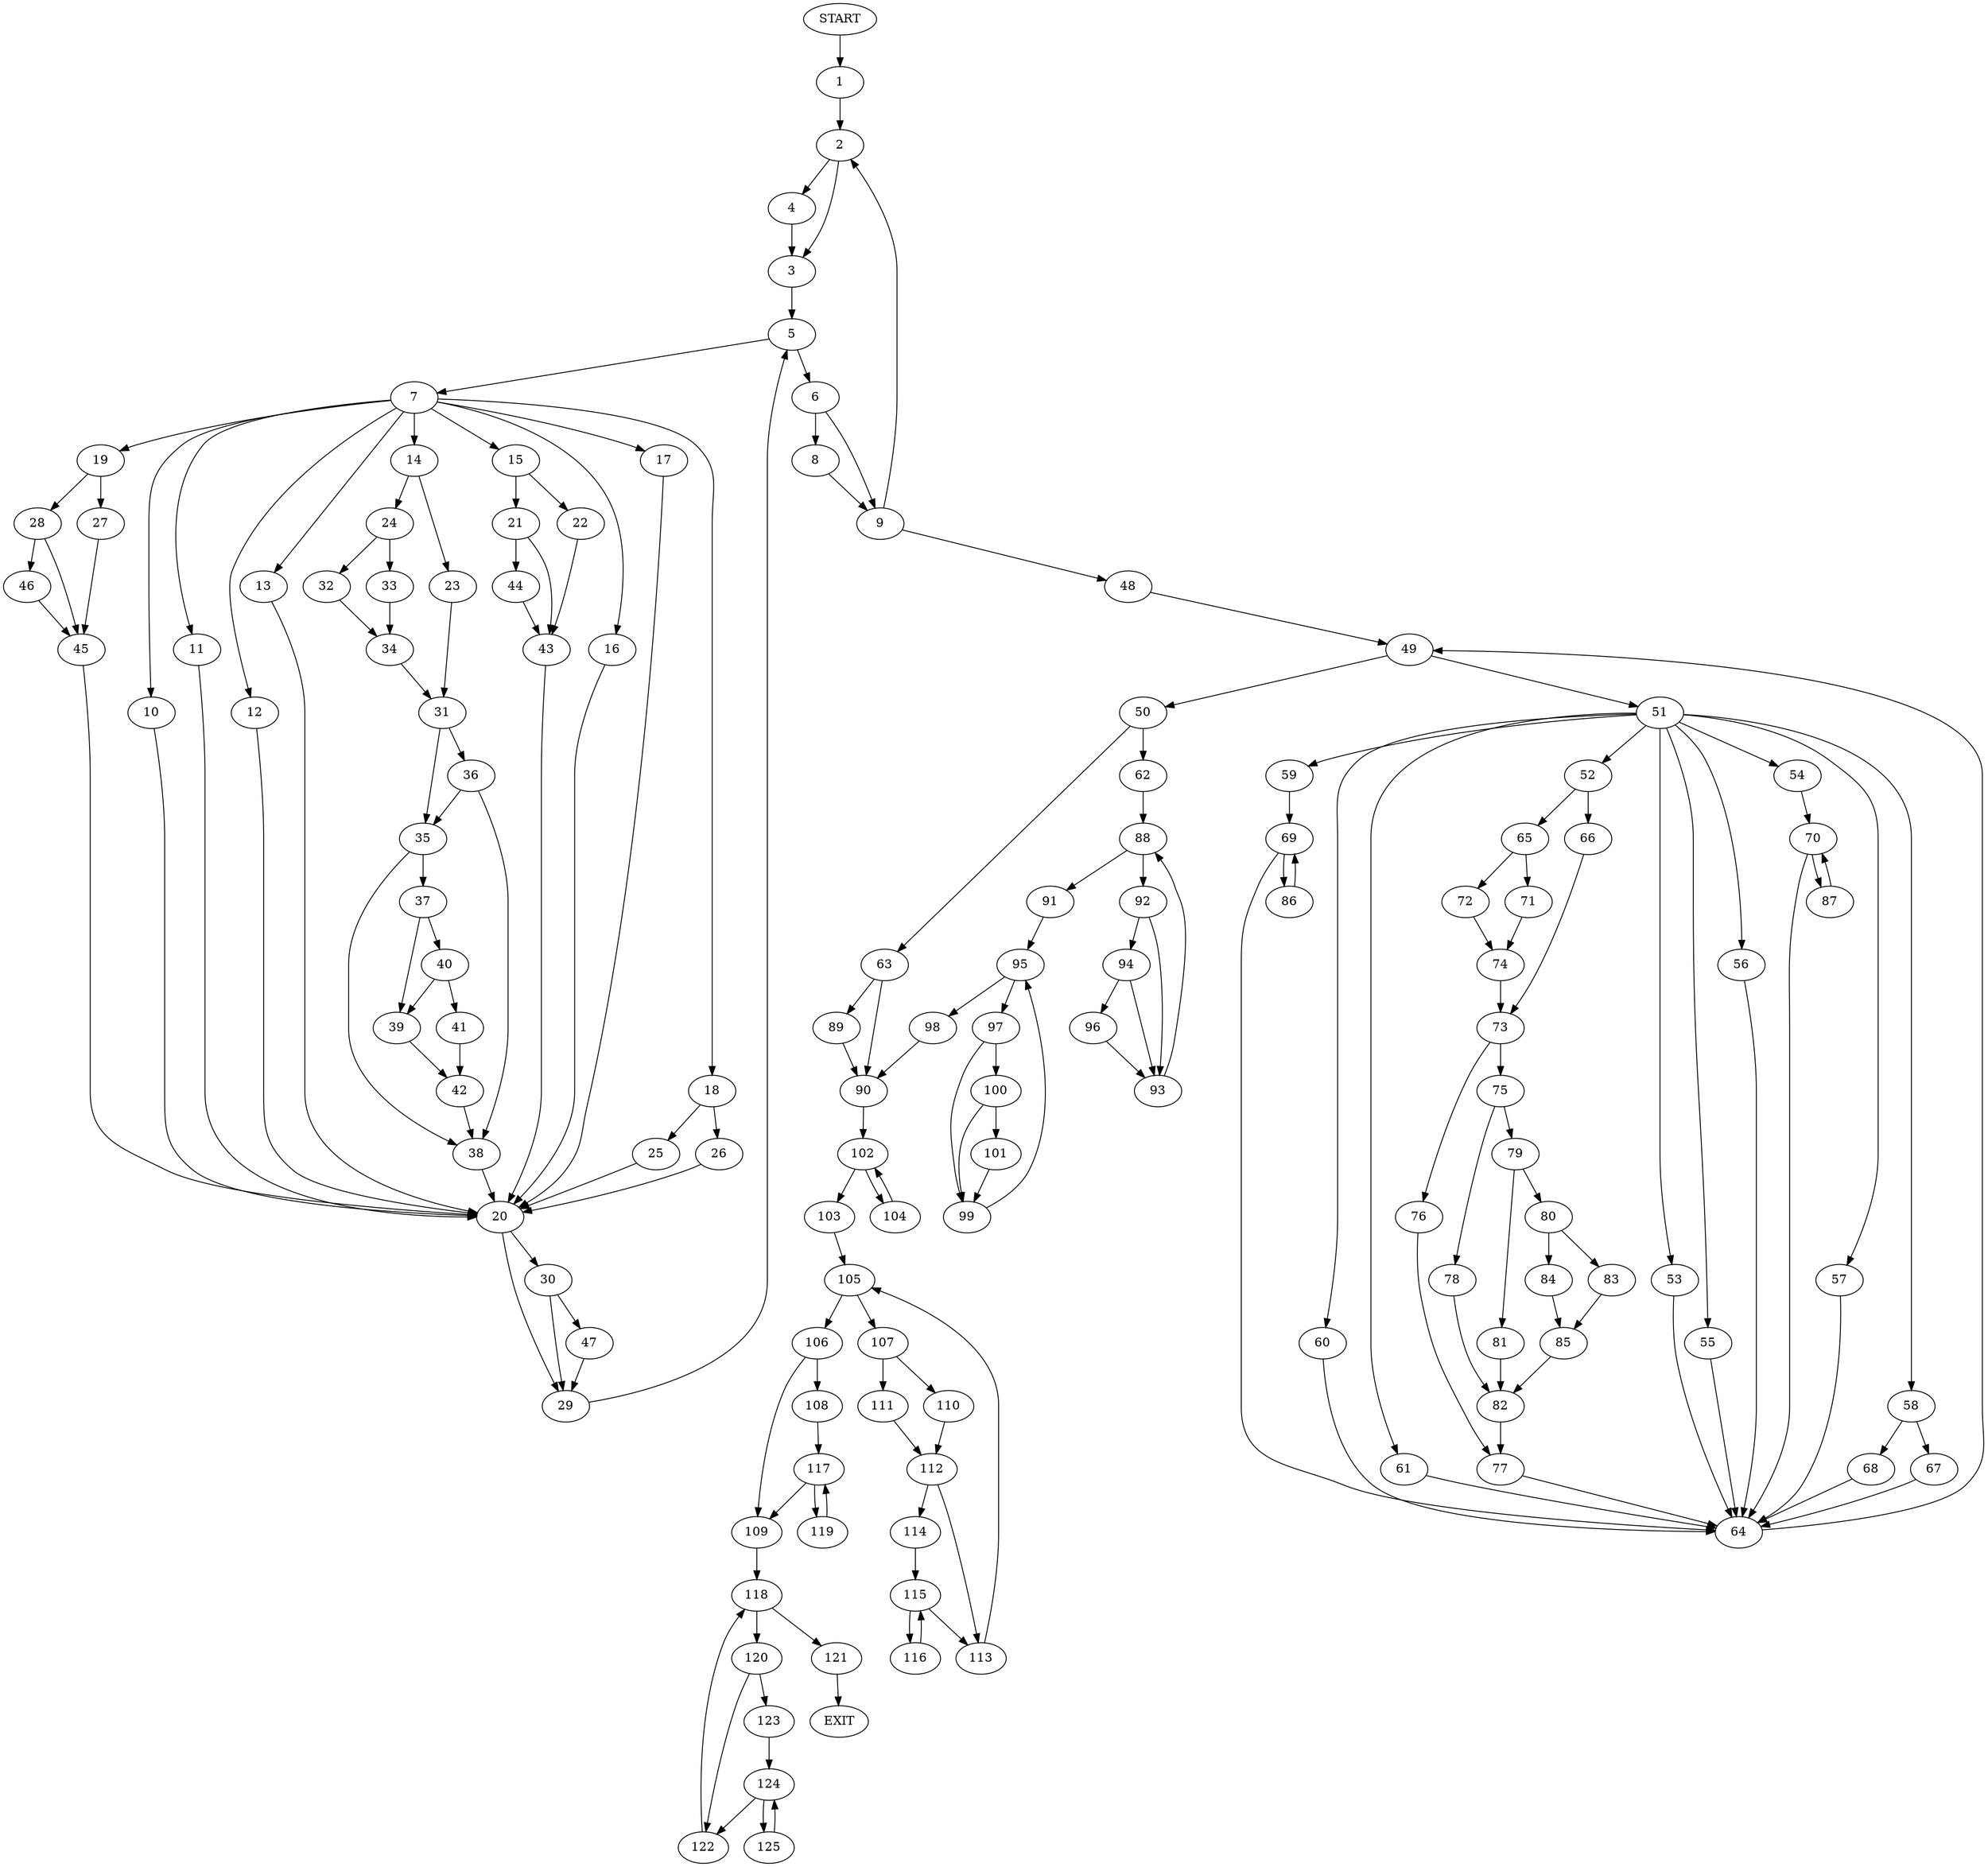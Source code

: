 digraph {
0 [label="START"]
126 [label="EXIT"]
0 -> 1
1 -> 2
2 -> 3
2 -> 4
4 -> 3
3 -> 5
5 -> 6
5 -> 7
6 -> 8
6 -> 9
7 -> 10
7 -> 11
7 -> 12
7 -> 13
7 -> 14
7 -> 15
7 -> 16
7 -> 17
7 -> 18
7 -> 19
10 -> 20
13 -> 20
17 -> 20
12 -> 20
16 -> 20
15 -> 21
15 -> 22
14 -> 23
14 -> 24
18 -> 25
18 -> 26
19 -> 27
19 -> 28
11 -> 20
20 -> 29
20 -> 30
23 -> 31
24 -> 32
24 -> 33
32 -> 34
33 -> 34
34 -> 31
31 -> 35
31 -> 36
35 -> 37
35 -> 38
36 -> 35
36 -> 38
38 -> 20
37 -> 39
37 -> 40
40 -> 41
40 -> 39
39 -> 42
41 -> 42
42 -> 38
22 -> 43
21 -> 44
21 -> 43
43 -> 20
44 -> 43
27 -> 45
28 -> 45
28 -> 46
45 -> 20
46 -> 45
25 -> 20
26 -> 20
29 -> 5
30 -> 29
30 -> 47
47 -> 29
8 -> 9
9 -> 2
9 -> 48
48 -> 49
49 -> 50
49 -> 51
51 -> 52
51 -> 53
51 -> 54
51 -> 55
51 -> 56
51 -> 57
51 -> 58
51 -> 59
51 -> 60
51 -> 61
50 -> 62
50 -> 63
61 -> 64
57 -> 64
52 -> 65
52 -> 66
55 -> 64
58 -> 67
58 -> 68
53 -> 64
59 -> 69
60 -> 64
56 -> 64
54 -> 70
64 -> 49
65 -> 71
65 -> 72
66 -> 73
71 -> 74
72 -> 74
74 -> 73
73 -> 75
73 -> 76
76 -> 77
75 -> 78
75 -> 79
79 -> 80
79 -> 81
78 -> 82
82 -> 77
80 -> 83
80 -> 84
81 -> 82
83 -> 85
84 -> 85
85 -> 82
77 -> 64
69 -> 64
69 -> 86
86 -> 69
70 -> 64
70 -> 87
87 -> 70
67 -> 64
68 -> 64
62 -> 88
63 -> 89
63 -> 90
88 -> 91
88 -> 92
92 -> 93
92 -> 94
91 -> 95
94 -> 93
94 -> 96
93 -> 88
96 -> 93
95 -> 97
95 -> 98
98 -> 90
97 -> 99
97 -> 100
99 -> 95
100 -> 101
100 -> 99
101 -> 99
90 -> 102
89 -> 90
102 -> 103
102 -> 104
103 -> 105
104 -> 102
105 -> 106
105 -> 107
106 -> 108
106 -> 109
107 -> 110
107 -> 111
110 -> 112
111 -> 112
112 -> 113
112 -> 114
113 -> 105
114 -> 115
115 -> 113
115 -> 116
116 -> 115
108 -> 117
109 -> 118
117 -> 119
117 -> 109
119 -> 117
118 -> 120
118 -> 121
120 -> 122
120 -> 123
121 -> 126
122 -> 118
123 -> 124
124 -> 122
124 -> 125
125 -> 124
}
